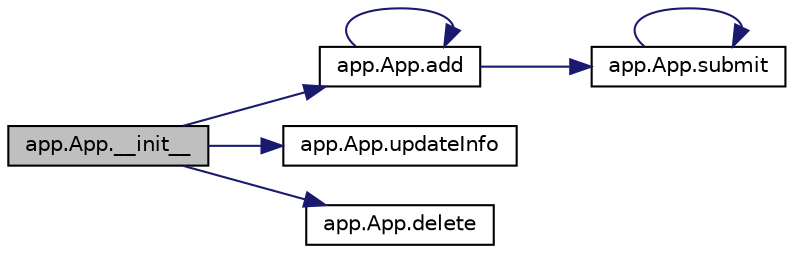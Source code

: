digraph "app.App.__init__"
{
  edge [fontname="Helvetica",fontsize="10",labelfontname="Helvetica",labelfontsize="10"];
  node [fontname="Helvetica",fontsize="10",shape=record];
  rankdir="LR";
  Node0 [label="app.App.__init__",height=0.2,width=0.4,color="black", fillcolor="grey75", style="filled", fontcolor="black"];
  Node0 -> Node1 [color="midnightblue",fontsize="10",style="solid",fontname="Helvetica"];
  Node1 [label="app.App.add",height=0.2,width=0.4,color="black", fillcolor="white", style="filled",URL="$classapp_1_1_app.html#a12410afa08ea83e0e75958316f3bfa44"];
  Node1 -> Node1 [color="midnightblue",fontsize="10",style="solid",fontname="Helvetica"];
  Node1 -> Node2 [color="midnightblue",fontsize="10",style="solid",fontname="Helvetica"];
  Node2 [label="app.App.submit",height=0.2,width=0.4,color="black", fillcolor="white", style="filled",URL="$classapp_1_1_app.html#a5fa0636a03dcc38bf7bcf219d27167ca"];
  Node2 -> Node2 [color="midnightblue",fontsize="10",style="solid",fontname="Helvetica"];
  Node0 -> Node3 [color="midnightblue",fontsize="10",style="solid",fontname="Helvetica"];
  Node3 [label="app.App.updateInfo",height=0.2,width=0.4,color="black", fillcolor="white", style="filled",URL="$classapp_1_1_app.html#aa62a8da887512bee037e88bb0dab9b4f"];
  Node0 -> Node4 [color="midnightblue",fontsize="10",style="solid",fontname="Helvetica"];
  Node4 [label="app.App.delete",height=0.2,width=0.4,color="black", fillcolor="white", style="filled",URL="$classapp_1_1_app.html#a11694b61d1b324b5628ca9b110990451"];
}
